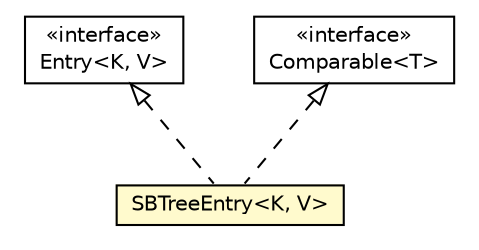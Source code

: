 #!/usr/local/bin/dot
#
# Class diagram 
# Generated by UMLGraph version R5_6-24-gf6e263 (http://www.umlgraph.org/)
#

digraph G {
	edge [fontname="Helvetica",fontsize=10,labelfontname="Helvetica",labelfontsize=10];
	node [fontname="Helvetica",fontsize=10,shape=plaintext];
	nodesep=0.25;
	ranksep=0.5;
	// com.orientechnologies.orient.core.storage.index.sbtreebonsai.local.OSBTreeBonsaiBucket.SBTreeEntry<K, V>
	c5725030 [label=<<table title="com.orientechnologies.orient.core.storage.index.sbtreebonsai.local.OSBTreeBonsaiBucket.SBTreeEntry" border="0" cellborder="1" cellspacing="0" cellpadding="2" port="p" bgcolor="lemonChiffon" href="./OSBTreeBonsaiBucket.SBTreeEntry.html">
		<tr><td><table border="0" cellspacing="0" cellpadding="1">
<tr><td align="center" balign="center"> SBTreeEntry&lt;K, V&gt; </td></tr>
		</table></td></tr>
		</table>>, URL="./OSBTreeBonsaiBucket.SBTreeEntry.html", fontname="Helvetica", fontcolor="black", fontsize=10.0];
	//com.orientechnologies.orient.core.storage.index.sbtreebonsai.local.OSBTreeBonsaiBucket.SBTreeEntry<K, V> implements java.util.Map.Entry<K, V>
	c5726221:p -> c5725030:p [dir=back,arrowtail=empty,style=dashed];
	//com.orientechnologies.orient.core.storage.index.sbtreebonsai.local.OSBTreeBonsaiBucket.SBTreeEntry<K, V> implements java.lang.Comparable<T>
	c5726222:p -> c5725030:p [dir=back,arrowtail=empty,style=dashed];
	// java.util.Map.Entry<K, V>
	c5726221 [label=<<table title="java.util.Map.Entry" border="0" cellborder="1" cellspacing="0" cellpadding="2" port="p" href="http://java.sun.com/j2se/1.4.2/docs/api/java/util/Map/Entry.html">
		<tr><td><table border="0" cellspacing="0" cellpadding="1">
<tr><td align="center" balign="center"> &#171;interface&#187; </td></tr>
<tr><td align="center" balign="center"> Entry&lt;K, V&gt; </td></tr>
		</table></td></tr>
		</table>>, URL="http://java.sun.com/j2se/1.4.2/docs/api/java/util/Map/Entry.html", fontname="Helvetica", fontcolor="black", fontsize=10.0];
	// java.lang.Comparable<T>
	c5726222 [label=<<table title="java.lang.Comparable" border="0" cellborder="1" cellspacing="0" cellpadding="2" port="p" href="http://java.sun.com/j2se/1.4.2/docs/api/java/lang/Comparable.html">
		<tr><td><table border="0" cellspacing="0" cellpadding="1">
<tr><td align="center" balign="center"> &#171;interface&#187; </td></tr>
<tr><td align="center" balign="center"> Comparable&lt;T&gt; </td></tr>
		</table></td></tr>
		</table>>, URL="http://java.sun.com/j2se/1.4.2/docs/api/java/lang/Comparable.html", fontname="Helvetica", fontcolor="black", fontsize=10.0];
}

